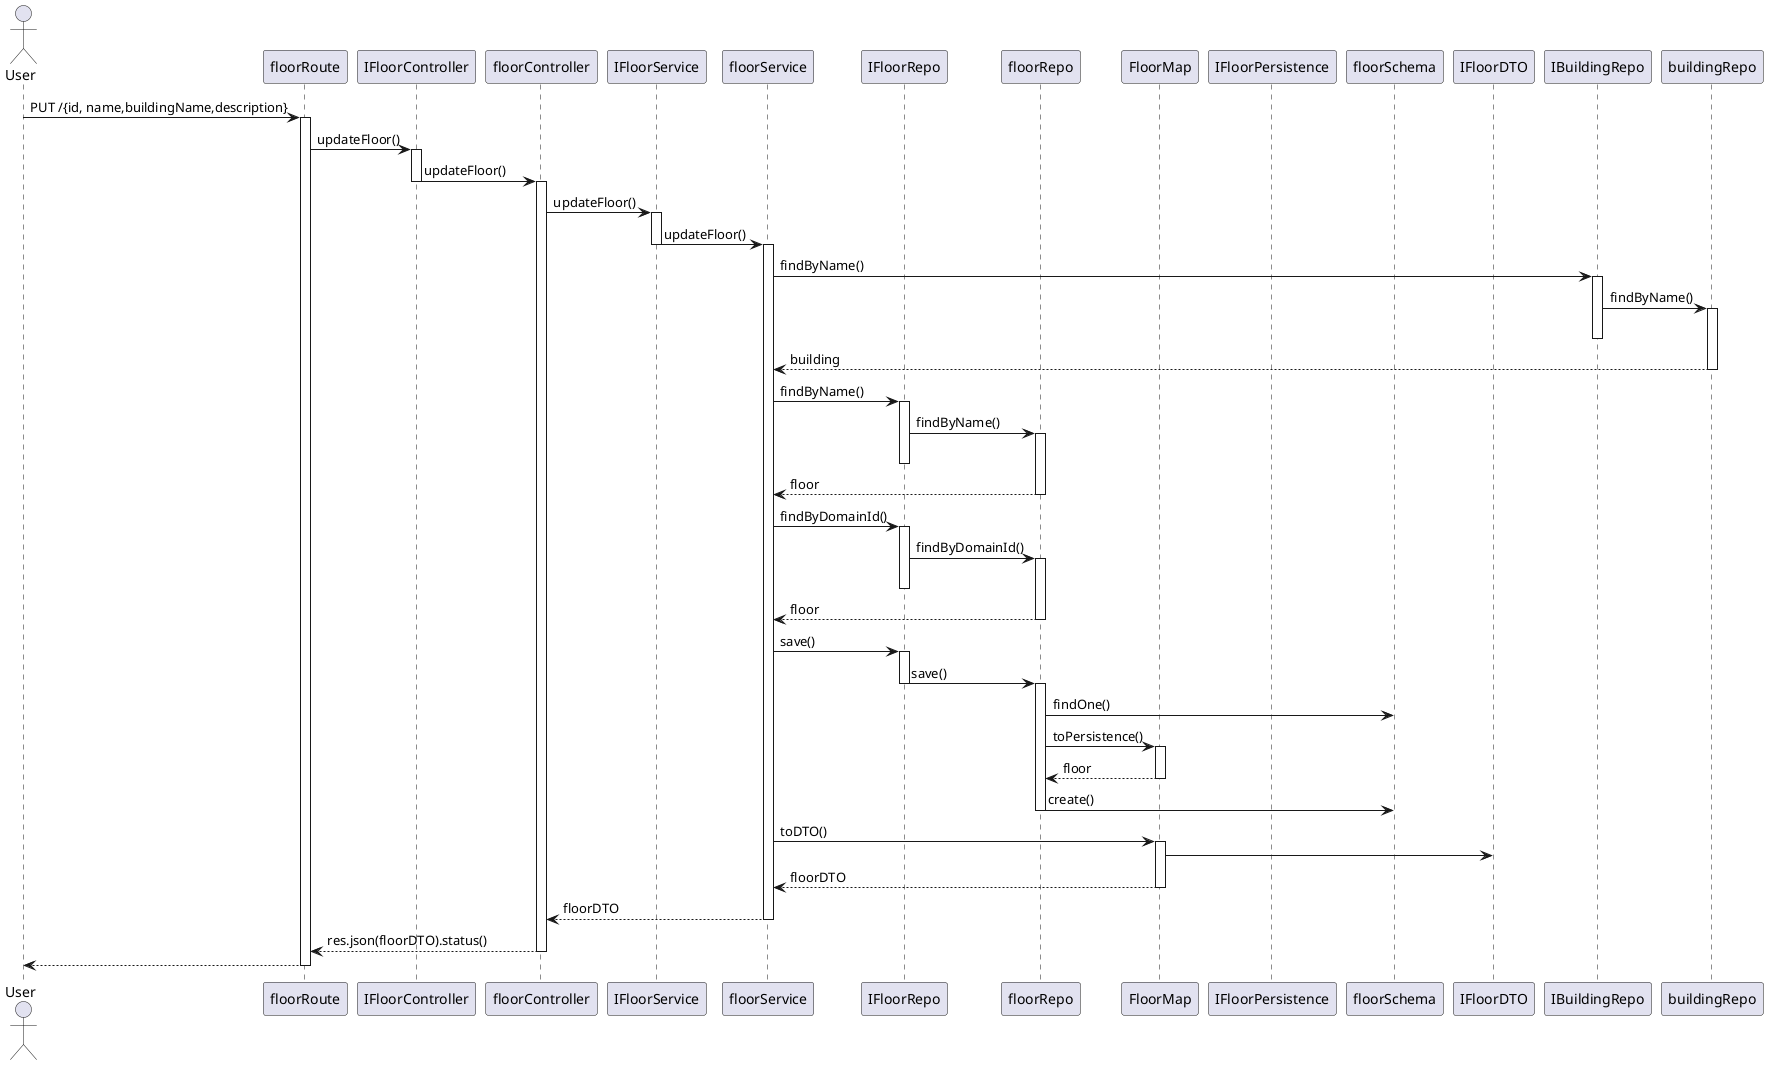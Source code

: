 @startuml
'https://plantuml.com/sequence-diagram

actor User
participant floorRoute
participant IFloorController
participant floorController
participant IFloorService
participant floorService
participant IFloorRepo
participant floorRepo
participant FloorMap
participant IFloorPersistence
participant floorSchema
participant IFloorDTO
participant IBuildingRepo
participant buildingRepo


User -> floorRoute: PUT /{id, name,buildingName,description}
activate floorRoute
floorRoute -> IFloorController : updateFloor()
activate IFloorController
IFloorController -> floorController :  updateFloor()
deactivate IFloorController
activate floorController
floorController -> IFloorService : updateFloor()
activate IFloorService
IFloorService -> floorService : updateFloor()
deactivate IFloorService
activate floorService
floorService -> IBuildingRepo : findByName()
activate IBuildingRepo
IBuildingRepo -> buildingRepo : findByName()
activate buildingRepo
deactivate IBuildingRepo
buildingRepo --> floorService : building
deactivate buildingRepo
floorService -> IFloorRepo : findByName()
activate IFloorRepo
IFloorRepo -> floorRepo: findByName()
activate floorRepo
deactivate IFloorRepo
floorRepo --> floorService : floor
deactivate floorRepo
floorService -> IFloorRepo : findByDomainId()
activate IFloorRepo
IFloorRepo -> floorRepo : findByDomainId()
activate floorRepo
deactivate IFloorRepo
floorRepo --> floorService : floor
deactivate floorRepo
floorService -> IFloorRepo: save()
activate IFloorRepo
IFloorRepo -> floorRepo : save()
deactivate IFloorRepo
activate floorRepo
floorRepo -> floorSchema : findOne()
floorRepo -> FloorMap : toPersistence()
activate FloorMap
FloorMap --> floorRepo : floor
deactivate FloorMap
floorRepo -> floorSchema: create()
deactivate floorRepo
floorService -> FloorMap : toDTO()
activate FloorMap
FloorMap -> IFloorDTO
FloorMap --> floorService : floorDTO
deactivate FloorMap
floorService --> floorController : floorDTO
deactivate floorService
floorController --> floorRoute : res.json(floorDTO).status()
deactivate floorController
floorRoute --> User
deactivate floorRoute
@enduml
